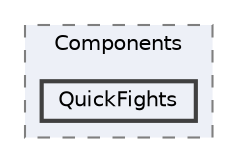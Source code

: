 digraph "UI/Components/QuickFights"
{
 // LATEX_PDF_SIZE
  bgcolor="transparent";
  edge [fontname=Helvetica,fontsize=10,labelfontname=Helvetica,labelfontsize=10];
  node [fontname=Helvetica,fontsize=10,shape=box,height=0.2,width=0.4];
  compound=true
  subgraph clusterdir_de261c85cb9b9ff9d3563e4f7cfc6934 {
    graph [ bgcolor="#edf0f7", pencolor="grey50", label="Components", fontname=Helvetica,fontsize=10 style="filled,dashed", URL="dir_de261c85cb9b9ff9d3563e4f7cfc6934.html",tooltip=""]
  dir_61053ba47c0b15fb0ab4a42000c822e6 [label="QuickFights", fillcolor="#edf0f7", color="grey25", style="filled,bold", URL="dir_61053ba47c0b15fb0ab4a42000c822e6.html",tooltip=""];
  }
}
